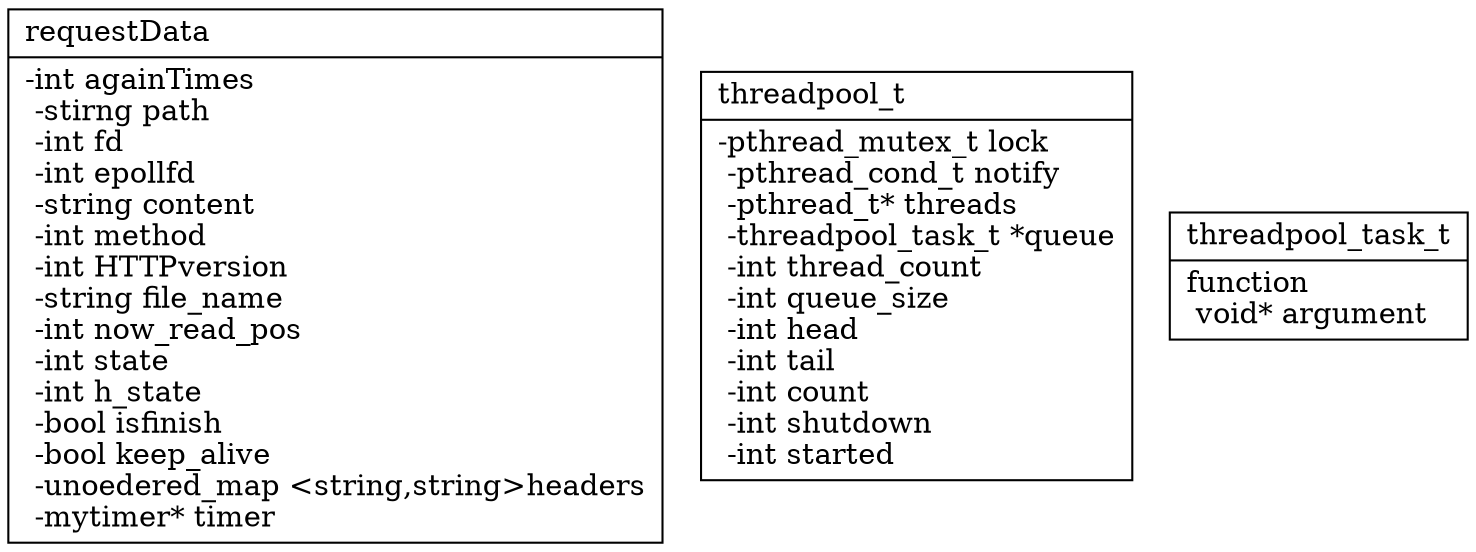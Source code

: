 digraph{
    requestData [shape = record , label = "{
        requestData\l
        |
        -int againTimes\l
        -stirng path\l
        -int fd\l
        -int epollfd\l
        -string content\l
        -int method\l
        -int HTTPversion\l
        -string file_name\l
        -int now_read_pos\l
        -int state\l
        -int h_state\l
        -bool isfinish\l
        -bool keep_alive\l
        -unoedered_map \<string,string\>headers\l
        -mytimer* timer\l
    }"]

    threadpool_t [shape = record ,label = "{
        threadpool_t\l
        |
        -pthread_mutex_t lock\l
        -pthread_cond_t notify\l
        -pthread_t* threads\l
        -threadpool_task_t *queue\l
        -int thread_count\l
        -int queue_size\l
        -int head\l
        -int tail\l
        -int count\l
        -int shutdown\l
        -int started\l
    }"]

    threadpool_task_t[shape = record,label = "{
        threadpool_task_t\l
        |
        function\l
        void* argument\l
    }"]
}

